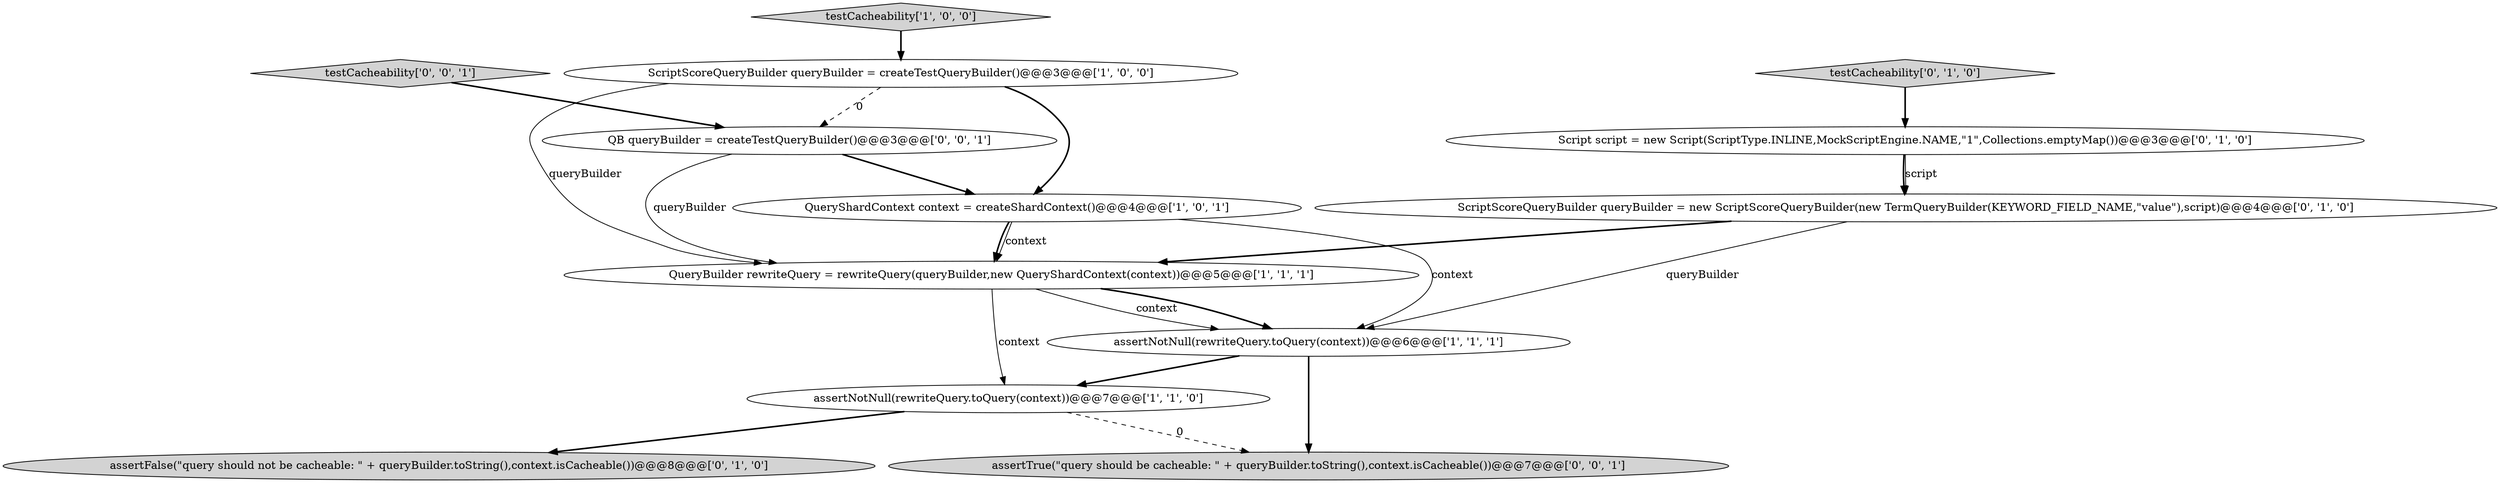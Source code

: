 digraph {
5 [style = filled, label = "testCacheability['1', '0', '0']", fillcolor = lightgray, shape = diamond image = "AAA0AAABBB1BBB"];
2 [style = filled, label = "ScriptScoreQueryBuilder queryBuilder = createTestQueryBuilder()@@@3@@@['1', '0', '0']", fillcolor = white, shape = ellipse image = "AAA0AAABBB1BBB"];
7 [style = filled, label = "ScriptScoreQueryBuilder queryBuilder = new ScriptScoreQueryBuilder(new TermQueryBuilder(KEYWORD_FIELD_NAME,\"value\"),script)@@@4@@@['0', '1', '0']", fillcolor = white, shape = ellipse image = "AAA1AAABBB2BBB"];
8 [style = filled, label = "testCacheability['0', '1', '0']", fillcolor = lightgray, shape = diamond image = "AAA0AAABBB2BBB"];
0 [style = filled, label = "QueryBuilder rewriteQuery = rewriteQuery(queryBuilder,new QueryShardContext(context))@@@5@@@['1', '1', '1']", fillcolor = white, shape = ellipse image = "AAA0AAABBB1BBB"];
3 [style = filled, label = "QueryShardContext context = createShardContext()@@@4@@@['1', '0', '1']", fillcolor = white, shape = ellipse image = "AAA0AAABBB1BBB"];
6 [style = filled, label = "assertFalse(\"query should not be cacheable: \" + queryBuilder.toString(),context.isCacheable())@@@8@@@['0', '1', '0']", fillcolor = lightgray, shape = ellipse image = "AAA0AAABBB2BBB"];
12 [style = filled, label = "testCacheability['0', '0', '1']", fillcolor = lightgray, shape = diamond image = "AAA0AAABBB3BBB"];
1 [style = filled, label = "assertNotNull(rewriteQuery.toQuery(context))@@@7@@@['1', '1', '0']", fillcolor = white, shape = ellipse image = "AAA0AAABBB1BBB"];
4 [style = filled, label = "assertNotNull(rewriteQuery.toQuery(context))@@@6@@@['1', '1', '1']", fillcolor = white, shape = ellipse image = "AAA0AAABBB1BBB"];
10 [style = filled, label = "QB queryBuilder = createTestQueryBuilder()@@@3@@@['0', '0', '1']", fillcolor = white, shape = ellipse image = "AAA0AAABBB3BBB"];
11 [style = filled, label = "assertTrue(\"query should be cacheable: \" + queryBuilder.toString(),context.isCacheable())@@@7@@@['0', '0', '1']", fillcolor = lightgray, shape = ellipse image = "AAA0AAABBB3BBB"];
9 [style = filled, label = "Script script = new Script(ScriptType.INLINE,MockScriptEngine.NAME,\"1\",Collections.emptyMap())@@@3@@@['0', '1', '0']", fillcolor = white, shape = ellipse image = "AAA0AAABBB2BBB"];
5->2 [style = bold, label=""];
0->4 [style = bold, label=""];
8->9 [style = bold, label=""];
1->11 [style = dashed, label="0"];
2->0 [style = solid, label="queryBuilder"];
3->4 [style = solid, label="context"];
0->4 [style = solid, label="context"];
4->11 [style = bold, label=""];
2->10 [style = dashed, label="0"];
7->4 [style = solid, label="queryBuilder"];
1->6 [style = bold, label=""];
10->3 [style = bold, label=""];
4->1 [style = bold, label=""];
2->3 [style = bold, label=""];
3->0 [style = solid, label="context"];
12->10 [style = bold, label=""];
3->0 [style = bold, label=""];
7->0 [style = bold, label=""];
9->7 [style = solid, label="script"];
10->0 [style = solid, label="queryBuilder"];
0->1 [style = solid, label="context"];
9->7 [style = bold, label=""];
}
